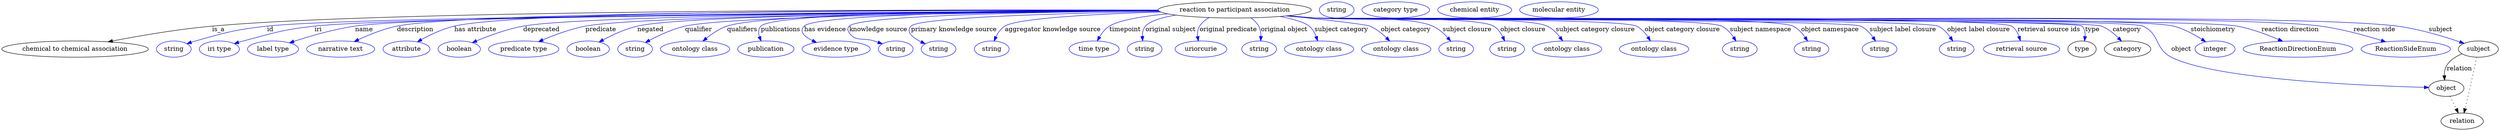 digraph {
	graph [bb="0,0,5532.7,283"];
	node [label="\N"];
	"reaction to participant association"	[height=0.5,
		label="reaction to participant association",
		pos="2732.5,265",
		width=4.7121];
	"chemical to chemical association"	[height=0.5,
		pos="162.49,178",
		width=4.5135];
	"reaction to participant association" -> "chemical to chemical association"	[label=is_a,
		lp="479.49,221.5",
		pos="e,235.26,194.12 2562.6,264.64 2108.2,265.82 872.11,265.49 465.49,229 390.41,222.26 305.84,207.72 245.17,196.04"];
	id	[color=blue,
		height=0.5,
		label=string,
		pos="381.49,178",
		width=1.0652];
	"reaction to participant association" -> id	[color=blue,
		label=id,
		lp="594.49,221.5",
		pos="e,410.48,189.97 2563.8,263.09 2092.1,260.28 781.18,250.61 587.49,229 516.19,221.05 498.56,215.35 429.49,196 426.38,195.13 423.18,\
194.16 419.98,193.14",
		style=solid];
	iri	[color=blue,
		height=0.5,
		label="iri type",
		pos="482.49,178",
		width=1.2277];
	"reaction to participant association" -> iri	[color=blue,
		label=iri,
		lp="700.49,221.5",
		pos="e,515.41,190.14 2563.9,262.95 2108.6,259.84 875.58,249.62 692.49,229 621.63,221.02 604.41,214.25 535.49,196 532.11,195.11 528.64,\
194.13 525.16,193.11",
		style=solid];
	name	[color=blue,
		height=0.5,
		label="label type",
		pos="601.49,178",
		width=1.5707];
	"reaction to participant association" -> name	[color=blue,
		label=name,
		lp="802.49,221.5",
		pos="e,637.66,191.9 2563.4,263.4 2121.7,261.48 955.75,254.08 782.49,229 735.59,222.21 683.61,207.02 647.42,195.15",
		style=solid];
	description	[color=blue,
		height=0.5,
		label="narrative text",
		pos="751.49,178",
		width=2.0943];
	"reaction to participant association" -> description	[color=blue,
		label=description,
		lp="915.99,221.5",
		pos="e,781.35,194.65 2562.8,264.31 2135.5,264.6 1037.8,262.07 875.49,229 845.87,222.96 814.3,210.13 790.43,198.98",
		style=solid];
	"has attribute"	[color=blue,
		height=0.5,
		label=attribute,
		pos="896.49,178",
		width=1.4443];
	"reaction to participant association" -> "has attribute"	[color=blue,
		label="has attribute",
		lp="1048.5,221.5",
		pos="e,920.42,194.03 2562.7,264.63 2156.3,265.56 1150.3,264.21 1001.5,229 975.93,222.95 949.23,210.14 929.16,199",
		style=solid];
	deprecated	[color=blue,
		height=0.5,
		label=boolean,
		pos="1013.5,178",
		width=1.2999];
	"reaction to participant association" -> deprecated	[color=blue,
		label=deprecated,
		lp="1195,221.5",
		pos="e,1042.2,192.23 2563.3,263.29 2184.4,261.25 1289.8,253.84 1154.5,229 1118.5,222.4 1079.4,207.92 1051.5,196.23",
		style=solid];
	predicate	[color=blue,
		height=0.5,
		label="predicate type",
		pos="1156.5,178",
		width=2.1665];
	"reaction to participant association" -> predicate	[color=blue,
		label=predicate,
		lp="1326.5,221.5",
		pos="e,1189.2,194.47 2563.6,263 2210,260.45 1414.2,252.19 1292.5,229 1259.9,222.79 1224.8,209.72 1198.5,198.5",
		style=solid];
	negated	[color=blue,
		height=0.5,
		label=boolean,
		pos="1299.5,178",
		width=1.2999];
	"reaction to participant association" -> negated	[color=blue,
		label=negated,
		lp="1436.5,221.5",
		pos="e,1323.3,193.51 2563.5,263.35 2231.5,261.53 1517,254.63 1407.5,229 1381,222.79 1353.1,209.72 1332.4,198.5",
		style=solid];
	qualifier	[color=blue,
		height=0.5,
		label=string,
		pos="1402.5,178",
		width=1.0652];
	"reaction to participant association" -> qualifier	[color=blue,
		label=qualifier,
		lp="1543.5,221.5",
		pos="e,1425.4,192.55 2563.9,262.83 2253.3,260.13 1612.9,251.85 1513.5,229 1485.5,222.57 1455.9,208.87 1434.4,197.44",
		style=solid];
	qualifiers	[color=blue,
		height=0.5,
		label="ontology class",
		pos="1535.5,178",
		width=2.1304];
	"reaction to participant association" -> qualifiers	[color=blue,
		label=qualifiers,
		lp="1640,221.5",
		pos="e,1552.8,195.63 2563,264.09 2270.7,263.44 1694.5,258.39 1606.5,229 1589.7,223.4 1573.4,212.43 1560.7,202.19",
		style=solid];
	publications	[color=blue,
		height=0.5,
		label=publication,
		pos="1692.5,178",
		width=1.7332];
	"reaction to participant association" -> publications	[color=blue,
		label=publications,
		lp="1725.5,221.5",
		pos="e,1682,195.93 2562.7,264.43 2273,264.33 1711.6,260.08 1681.5,229 1675.4,222.69 1675.6,213.8 1678.2,205.26",
		style=solid];
	"has evidence"	[color=blue,
		height=0.5,
		label="evidence type",
		pos="1848.5,178",
		width=2.0943];
	"reaction to participant association" -> "has evidence"	[color=blue,
		label="has evidence",
		lp="1824,221.5",
		pos="e,1804.9,192.74 2563.1,263.81 2295.9,262.66 1804.2,256.76 1777.5,229 1765.7,216.8 1778,205.67 1795.4,197.03",
		style=solid];
	"knowledge source"	[color=blue,
		height=0.5,
		label=string,
		pos="1980.5,178",
		width=1.0652];
	"reaction to participant association" -> "knowledge source"	[color=blue,
		label="knowledge source",
		lp="1942,221.5",
		pos="e,1950.8,189.63 2563.8,263.02 2321.4,260.76 1900.8,253.33 1877.5,229 1872.9,224.19 1873.6,219.4 1877.5,214 1892.6,193.18 1908.1,\
204.29 1932.5,196 1935.4,195.02 1938.3,194 1941.3,192.96",
		style=solid];
	"primary knowledge source"	[color=blue,
		height=0.5,
		label=string,
		pos="2075.5,178",
		width=1.0652];
	"reaction to participant association" -> "primary knowledge source"	[color=blue,
		label="primary knowledge source",
		lp="2109.5,221.5",
		pos="e,2045.9,189.78 2565.8,261.6 2359.6,257.8 2033.2,248.7 2014.5,229 2002.2,216.13 2018.1,203.46 2036.7,194.1",
		style=solid];
	"aggregator knowledge source"	[color=blue,
		height=0.5,
		label=string,
		pos="2193.5,178",
		width=1.0652];
	"reaction to participant association" -> "aggregator knowledge source"	[color=blue,
		label="aggregator knowledge source",
		lp="2329,221.5",
		pos="e,2198.6,195.92 2568.3,260.37 2430.4,256.07 2251.5,247.07 2222.5,229 2213.6,223.49 2207.2,214.21 2202.7,205.14",
		style=solid];
	timepoint	[color=blue,
		height=0.5,
		label="time type",
		pos="2420.5,178",
		width=1.5346];
	"reaction to participant association" -> timepoint	[color=blue,
		label=timepoint,
		lp="2489.5,221.5",
		pos="e,2427.6,196.25 2584,256.22 2530.1,251.13 2476.9,242.75 2454.5,229 2445.2,223.33 2437.9,214.07 2432.4,205.05",
		style=solid];
	"original subject"	[color=blue,
		height=0.5,
		label=string,
		pos="2532.5,178",
		width=1.0652];
	"reaction to participant association" -> "original subject"	[color=blue,
		label="original subject",
		lp="2590.5,221.5",
		pos="e,2528.2,196.27 2601.6,253.51 2571.1,248.32 2544.6,240.57 2534.5,229 2529.1,222.84 2527.4,214.44 2527.4,206.28",
		style=solid];
	"original predicate"	[color=blue,
		height=0.5,
		label=uriorcurie,
		pos="2657.5,178",
		width=1.5887];
	"reaction to participant association" -> "original predicate"	[color=blue,
		label="original predicate",
		lp="2718,221.5",
		pos="e,2651.7,196.05 2675.4,247.93 2667.1,243.15 2659.6,236.97 2654.5,229 2650.1,222.3 2649.3,213.98 2650,206.06",
		style=solid];
	"original object"	[color=blue,
		height=0.5,
		label=string,
		pos="2786.5,178",
		width=1.0652];
	"reaction to participant association" -> "original object"	[color=blue,
		label="original object",
		lp="2842,221.5",
		pos="e,2790,196.23 2768.2,247.31 2775.1,242.41 2781.4,236.34 2785.5,229 2789.2,222.2 2790.5,214.06 2790.5,206.33",
		style=solid];
	"subject category"	[color=blue,
		height=0.5,
		label="ontology class",
		pos="2919.5,178",
		width=2.1304];
	"reaction to participant association" -> "subject category"	[color=blue,
		label="subject category",
		lp="2969,221.5",
		pos="e,2916.1,196.3 2832.9,250.38 2860.9,244.93 2886.6,237.82 2897.5,229 2904.7,223.15 2909.6,214.48 2912.9,205.99",
		style=solid];
	"object category"	[color=blue,
		height=0.5,
		label="ontology class",
		pos="3090.5,178",
		width=2.1304];
	"reaction to participant association" -> "object category"	[color=blue,
		label="object category",
		lp="3112,221.5",
		pos="e,3076,195.88 2849.5,251.94 2930,243.4 3023.8,232.8 3032.5,229 3046.1,223.04 3058.8,212.77 3068.9,203.09",
		style=solid];
	"subject closure"	[color=blue,
		height=0.5,
		label=string,
		pos="3223.5,178",
		width=1.0652];
	"reaction to participant association" -> "subject closure"	[color=blue,
		label="subject closure",
		lp="3248,221.5",
		pos="e,3211.4,195.63 2852.3,252.19 2872.1,250.37 2892.4,248.57 2911.5,247 2969.2,242.26 3118.5,252.48 3171.5,229 3184.3,223.31 3195.9,\
213.02 3204.8,203.25",
		style=solid];
	"object closure"	[color=blue,
		height=0.5,
		label=string,
		pos="3336.5,178",
		width=1.0652];
	"reaction to participant association" -> "object closure"	[color=blue,
		label="object closure",
		lp="3371.5,221.5",
		pos="e,3331.1,196.02 2850.4,251.97 2870.7,250.13 2891.7,248.39 2911.5,247 2955.3,243.92 3268.8,251.51 3306.5,229 3315.5,223.61 3322.2,\
214.36 3326.9,205.27",
		style=solid];
	"subject category closure"	[color=blue,
		height=0.5,
		label="ontology class",
		pos="3469.5,178",
		width=2.1304];
	"reaction to participant association" -> "subject category closure"	[color=blue,
		label="subject category closure",
		lp="3532,221.5",
		pos="e,3459.6,196.23 2849.4,251.88 2870.1,250.03 2891.4,248.3 2911.5,247 2968.5,243.3 3373.8,253.45 3425.5,229 3436.8,223.64 3446.4,213.87 \
3453.7,204.38",
		style=solid];
	"object category closure"	[color=blue,
		height=0.5,
		label="ontology class",
		pos="3662.5,178",
		width=2.1304];
	"reaction to participant association" -> "object category closure"	[color=blue,
		label="object category closure",
		lp="3725,221.5",
		pos="e,3654.2,196.22 2848.4,251.81 2869.4,249.94 2891.1,248.23 2911.5,247 2951,244.63 3588.2,246.81 3623.5,229 3633.9,223.74 3642.4,214.26 \
3648.8,204.95",
		style=solid];
	"subject namespace"	[color=blue,
		height=0.5,
		label=string,
		pos="3852.5,178",
		width=1.0652];
	"reaction to participant association" -> "subject namespace"	[color=blue,
		label="subject namespace",
		lp="3898.5,221.5",
		pos="e,3844.2,195.76 2847.9,251.76 2869.1,249.88 2890.9,248.18 2911.5,247 2961.5,244.13 3767.6,251.14 3812.5,229 3823.3,223.66 3832.2,\
213.83 3838.8,204.3",
		style=solid];
	"object namespace"	[color=blue,
		height=0.5,
		label=string,
		pos="4011.5,178",
		width=1.0652];
	"reaction to participant association" -> "object namespace"	[color=blue,
		label="object namespace",
		lp="4052.5,221.5",
		pos="e,4002.9,195.79 2847.5,251.75 2868.7,249.86 2890.8,248.16 2911.5,247 2970.2,243.72 3917.5,254.62 3970.5,229 3981.5,223.69 3990.5,\
213.87 3997.3,204.33",
		style=solid];
	"subject label closure"	[color=blue,
		height=0.5,
		label=string,
		pos="4162.5,178",
		width=1.0652];
	"reaction to participant association" -> "subject label closure"	[color=blue,
		label="subject label closure",
		lp="4214.5,221.5",
		pos="e,4153.6,195.81 2847.5,251.71 2868.7,249.83 2890.8,248.14 2911.5,247 2945,245.16 4090.1,243.41 4120.5,229 4131.6,223.71 4140.9,213.9 \
4147.8,204.35",
		style=solid];
	"object label closure"	[color=blue,
		height=0.5,
		label=string,
		pos="4333.5,178",
		width=1.0652];
	"reaction to participant association" -> "object label closure"	[color=blue,
		label="object label closure",
		lp="4382,221.5",
		pos="e,4324.9,195.8 2847.5,251.68 2868.7,249.8 2890.8,248.12 2911.5,247 2949.8,244.93 4257.9,245.64 4292.5,229 4303.5,223.71 4312.5,213.89 \
4319.3,204.35",
		style=solid];
	"retrieval source ids"	[color=blue,
		height=0.5,
		label="retrieval source",
		pos="4477.5,178",
		width=2.347];
	"reaction to participant association" -> "retrieval source ids"	[color=blue,
		label="retrieval source ids",
		lp="4538,221.5",
		pos="e,4474.7,196.48 2847,251.7 2868.4,249.81 2890.6,248.11 2911.5,247 2954.3,244.72 4419.7,252.65 4455.5,229 4463.4,223.76 4468.5,214.95 \
4471.8,206.18",
		style=solid];
	type	[height=0.5,
		pos="4611.5,178",
		width=0.86659];
	"reaction to participant association" -> type	[color=blue,
		label=type,
		lp="4634.5,221.5",
		pos="e,4617,196.13 2847,251.68 2868.4,249.79 2890.6,248.1 2911.5,247 2935.1,245.76 4594.9,245.78 4611.5,229 4617.4,223.03 4618.8,214.44 \
4618.3,206.06",
		style=solid];
	category	[height=0.5,
		pos="4712.5,178",
		width=1.4263];
	"reaction to participant association" -> category	[color=blue,
		label=category,
		lp="4711,221.5",
		pos="e,4699.2,195.46 2847,251.68 2868.4,249.79 2890.6,248.1 2911.5,247 2959.8,244.46 4609.2,246.1 4654.5,229 4668.8,223.61 4681.9,213.01 \
4692,202.95",
		style=solid];
	object	[height=0.5,
		pos="5417.5,91",
		width=1.0832];
	"reaction to participant association" -> object	[color=blue,
		label=object,
		lp="4830.5,178",
		pos="e,5378.6,92.765 2847,251.67 2868.4,249.78 2890.6,248.09 2911.5,247 2962.4,244.34 4700,249.99 4746.5,229 4784.1,212.03 4771.8,178.85 \
4808.5,160 4906,109.84 5241.6,96.366 5368.4,93.024",
		style=solid];
	stoichiometry	[color=blue,
		height=0.5,
		label=integer,
		pos="4905.5,178",
		width=1.2277];
	"reaction to participant association" -> stoichiometry	[color=blue,
		label=stoichiometry,
		lp="4901,221.5",
		pos="e,4884.8,194.1 2847,251.66 2868.4,249.77 2890.6,248.09 2911.5,247 3017,241.5 4711.2,255.52 4813.5,229 4836,223.17 4858.9,210.71 \
4876.3,199.69",
		style=solid];
	"reaction direction"	[color=blue,
		height=0.5,
		label=ReactionDirectionEnum,
		pos="5089.5,178",
		width=3.3761];
	"reaction to participant association" -> "reaction direction"	[color=blue,
		label="reaction direction",
		lp="5072,221.5",
		pos="e,5055.5,195.35 2847,251.65 2868.4,249.76 2890.6,248.08 2911.5,247 3024.8,241.13 4842.9,249.52 4954.5,229 4986.2,223.17 5020.3,210.49 \
5046.3,199.37",
		style=solid];
	"reaction side"	[color=blue,
		height=0.5,
		label=ReactionSideEnum,
		pos="5327.5,178",
		width=2.7442];
	"reaction to participant association" -> "reaction side"	[color=blue,
		label="reaction side",
		lp="5259,221.5",
		pos="e,5283.3,194.14 2847,251.64 2868.4,249.75 2890.6,248.07 2911.5,247 3158.7,234.28 4894.1,262.08 5139.5,229 5185.6,222.79 5236.5,208.79 \
5273.7,197.18",
		style=solid];
	subject	[height=0.5,
		pos="5488.5,178",
		width=1.2277];
	"reaction to participant association" -> subject	[color=blue,
		label=subject,
		lp="5404.5,221.5",
		pos="e,5457,190.7 2847,251.63 2868.4,249.74 2890.6,248.07 2911.5,247 3177.6,233.39 5045.3,264.02 5309.5,229 5357.9,222.58 5411.6,206.29 \
5447.4,194.03",
		style=solid];
	association_type	[color=blue,
		height=0.5,
		label=string,
		pos="2958.5,265",
		width=1.0652];
	association_category	[color=blue,
		height=0.5,
		label="category type",
		pos="3089.5,265",
		width=2.0762];
	relation	[height=0.5,
		pos="5452.5,18",
		width=1.2999];
	object -> relation	[pos="e,5444,36.198 5425.8,73.174 5429.9,64.896 5434.9,54.723 5439.5,45.438",
		style=dotted];
	"chemical to chemical association_object"	[color=blue,
		height=0.5,
		label="chemical entity",
		pos="3264.5,265",
		width=2.2748];
	subject -> object	[label=relation,
		lp="5446.5,134.5",
		pos="e,5413.7,109.01 5452.1,167.42 5439.3,162.12 5426.1,154.06 5418.5,142 5414.2,135.26 5412.9,126.93 5412.9,119.01"];
	subject -> relation	[pos="e,5456.7,36.005 5484.8,160.05 5480.4,139.44 5472.6,103.63 5465.5,73 5463.4,64.183 5461.2,54.574 5459.1,45.938",
		style=dotted];
	"reaction to participant association_subject"	[color=blue,
		height=0.5,
		label="molecular entity",
		pos="3451.5,265",
		width=2.4192];
}
